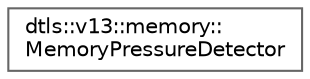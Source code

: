digraph "Graphical Class Hierarchy"
{
 // LATEX_PDF_SIZE
  bgcolor="transparent";
  edge [fontname=Helvetica,fontsize=10,labelfontname=Helvetica,labelfontsize=10];
  node [fontname=Helvetica,fontsize=10,shape=box,height=0.2,width=0.4];
  rankdir="LR";
  Node0 [id="Node000000",label="dtls::v13::memory::\lMemoryPressureDetector",height=0.2,width=0.4,color="grey40", fillcolor="white", style="filled",URL="$classdtls_1_1v13_1_1memory_1_1MemoryPressureDetector.html",tooltip=" "];
}

